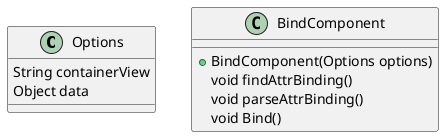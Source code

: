 @startuml
class Options{
    String containerView
    Object data
    
}
class BindComponent{
    
    +BindComponent(Options options)
    void findAttrBinding()
    void parseAttrBinding()
    void Bind()
    
}
@enduml